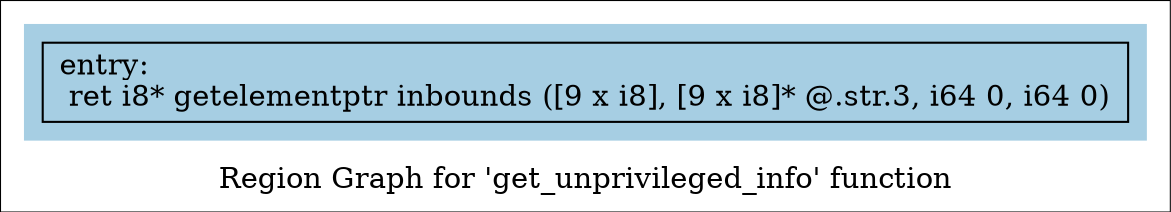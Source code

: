 digraph "Region Graph for 'get_unprivileged_info' function" {
	label="Region Graph for 'get_unprivileged_info' function";

	Node0x560efa3962b0 [shape=record,label="{entry:\l  ret i8* getelementptr inbounds ([9 x i8], [9 x i8]* @.str.3, i64 0, i64 0)\l}"];
	colorscheme = "paired12"
        subgraph cluster_0x560efa3938a0 {
          label = "";
          style = filled;
          color = 1
          Node0x560efa3962b0;
        }
}
